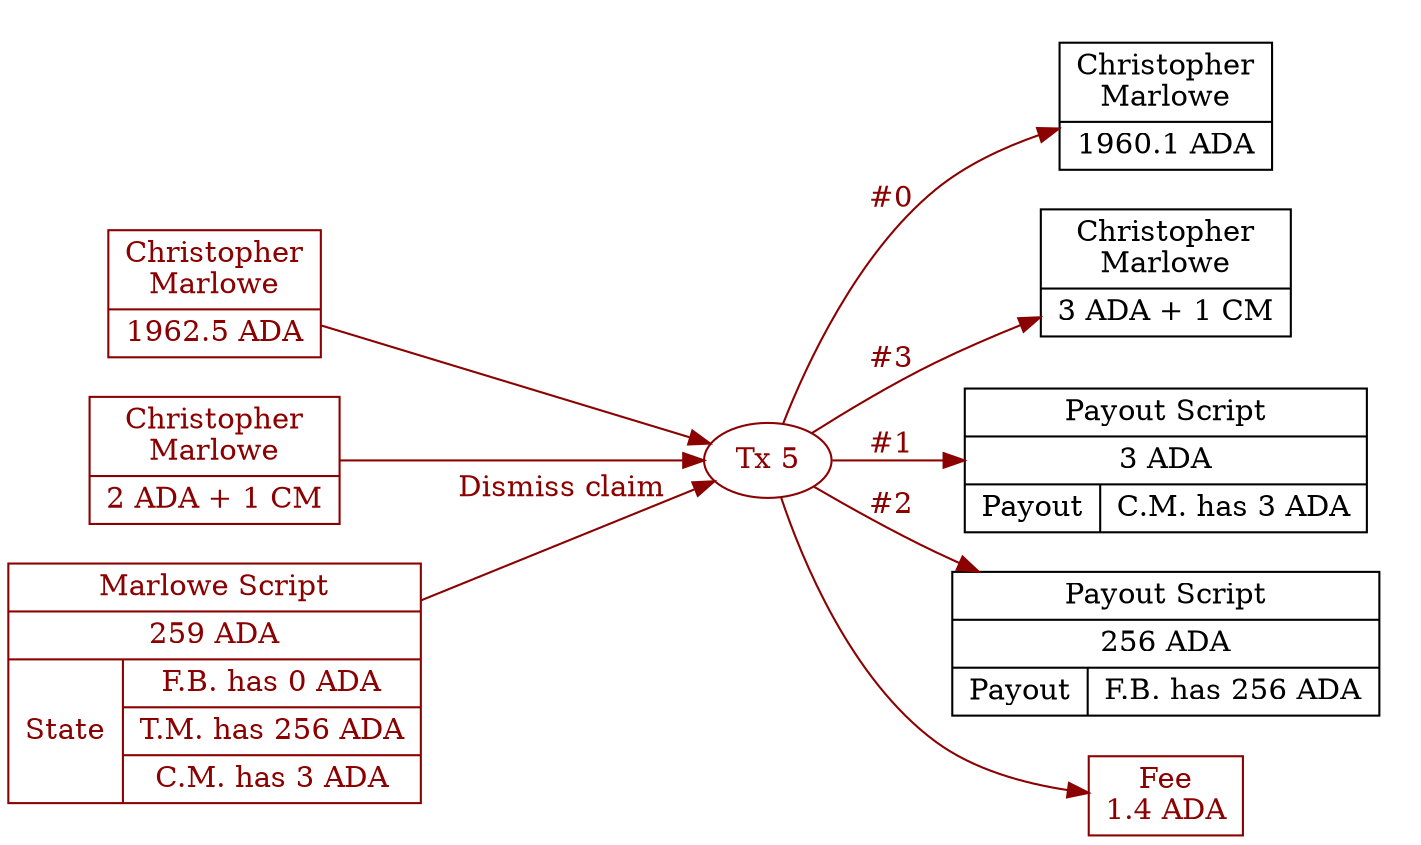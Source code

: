 digraph EscrowUtxos {


rankdir=LR

node [shape=record]


Tx1_0 [label="Christopher\nMarlowe|1962.5 ADA" color=darkred fontcolor=darkred]

Tx0MediatorToken [label="Christopher\nMarlowe|2 ADA + 1 CM" color=darkred fontcolor=darkred]


Tx4_1 [label="Marlowe Script|259 ADA|{State|{F.B. has 0 ADA|T.M. has 256 ADA|C.M. has 3 ADA}}" color=darkred fontcolor=darkred]


Tx5 [shape=oval label="Tx 5" color=darkred fontcolor=darkred]

Tx4_1 -> Tx5 [label="Dismiss claim" color=darkred fontcolor=darkred]

Tx1_0 -> Tx5 [color=darkred fontcolor=darkred]

Tx0MediatorToken -> Tx5 [color=darkred fontcolor=darkred]


subgraph cluster_5 {

peripheries=0

Tx5_0 [label="Christopher\nMarlowe|1960.1 ADA" color=black fontcolor=black]

Tx5_3 [label="Christopher\nMarlowe|3 ADA + 1 CM" color=black fontcolor=black]

}

Tx5 -> Tx5_0 [label="#0" color=darkred fontcolor=darkred]

Tx5 -> Tx5_3 [label="#3" color=darkred fontcolor=darkred]


subgraph cluster_5p {

peripheries=0

Tx5_1 [label="Payout Script|3 ADA|{Payout|C.M. has 3 ADA}" color=black fontcolor=black]

Tx5_2 [label="Payout Script|256 ADA|{Payout|F.B. has 256 ADA}" color=black fontcolor=black]

}

Tx5 -> Tx5_1 [label="#1" color=darkred fontcolor=darkred]

Tx5 -> Tx5_2 [label="#2" color=darkred fontcolor=darkred]


Tx5_Fee [label="Fee\n1.4 ADA" color=darkred fontcolor=darkred]

Tx5 -> Tx5_Fee [color=darkred fontcolor=darkred]


}

